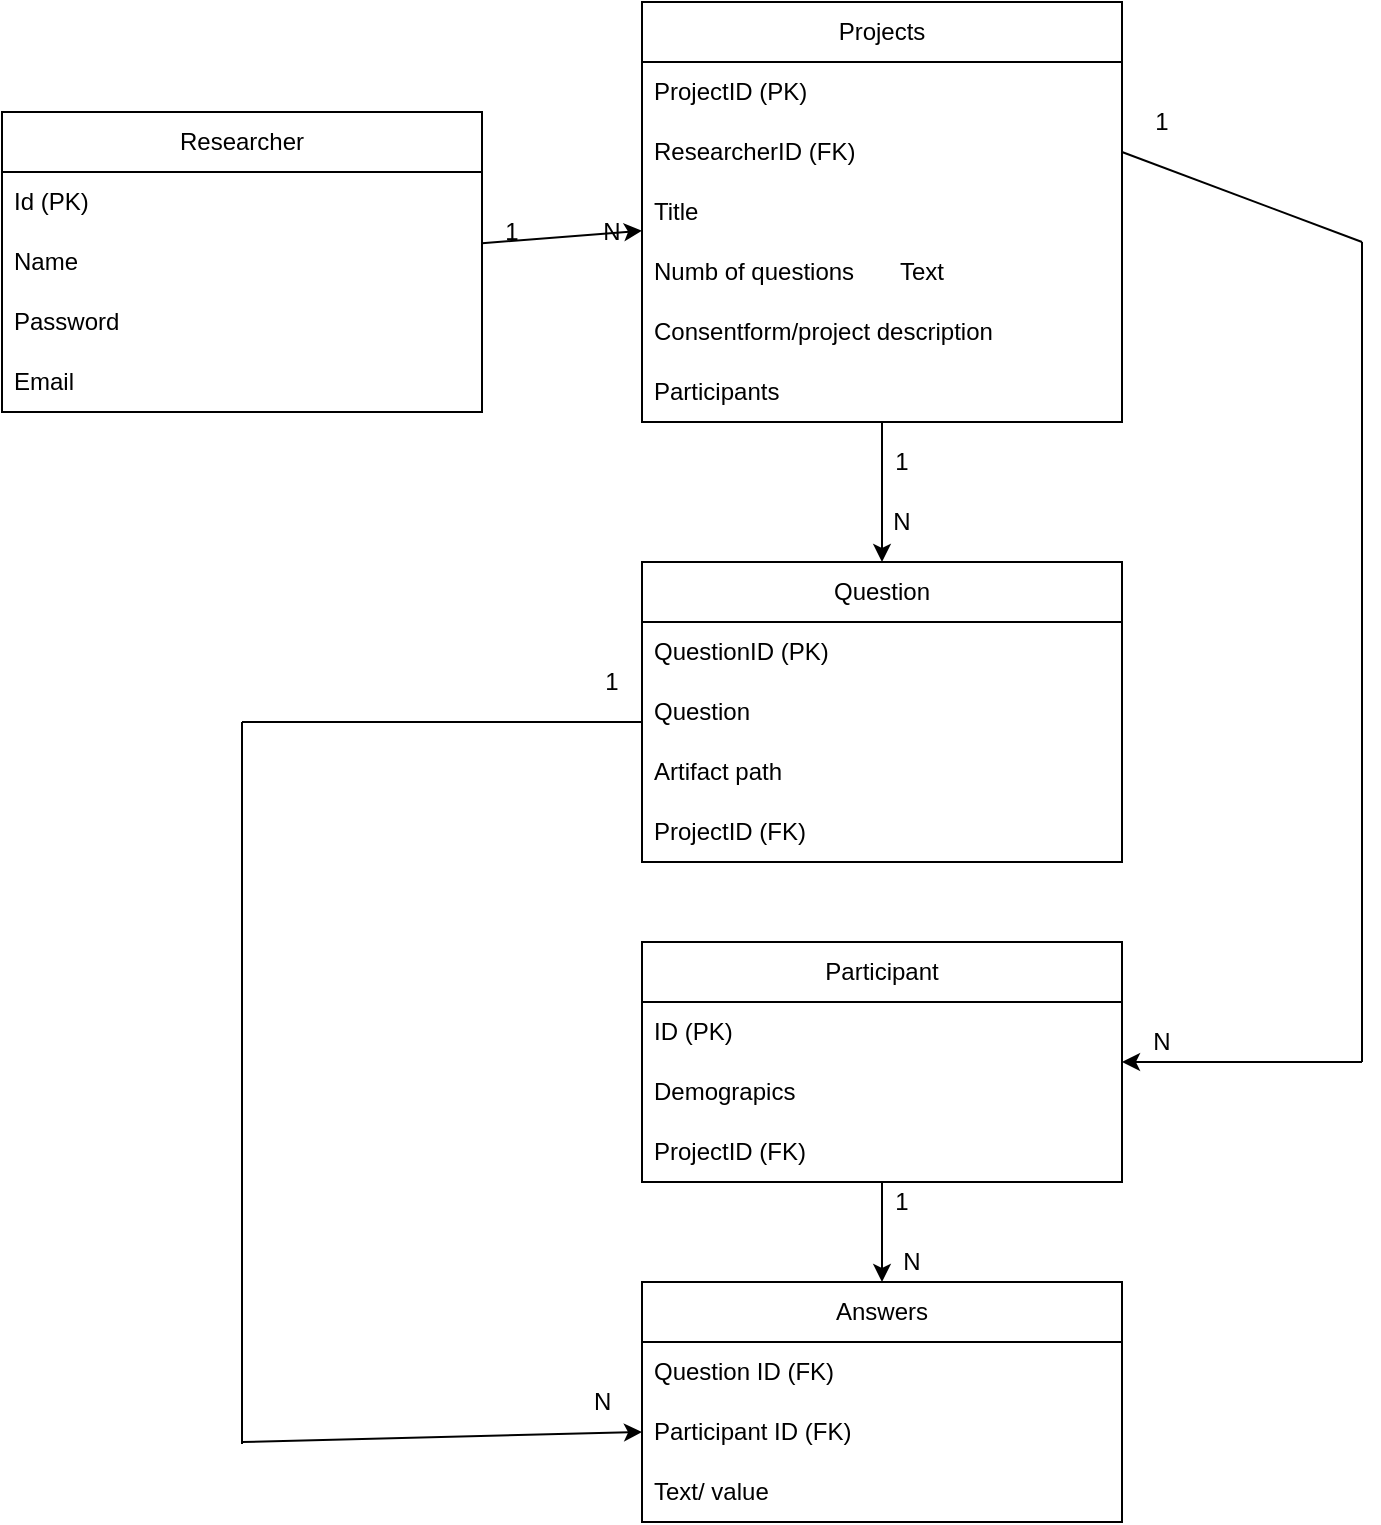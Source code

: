 <mxfile version="26.0.16">
  <diagram name="Page-1" id="7jMCciQGIIgqtoIeE3k6">
    <mxGraphModel dx="794" dy="507" grid="1" gridSize="10" guides="1" tooltips="1" connect="1" arrows="0" fold="1" page="1" pageScale="1" pageWidth="827" pageHeight="1169" math="0" shadow="0">
      <root>
        <mxCell id="0" />
        <mxCell id="1" parent="0" />
        <mxCell id="h1DkzrBck0zLgewMd4AX-2" value="Researcher" style="swimlane;fontStyle=0;childLayout=stackLayout;horizontal=1;startSize=30;horizontalStack=0;resizeParent=1;resizeParentMax=0;resizeLast=0;collapsible=1;marginBottom=0;whiteSpace=wrap;html=1;" vertex="1" parent="1">
          <mxGeometry x="40" y="95" width="240" height="150" as="geometry" />
        </mxCell>
        <mxCell id="h1DkzrBck0zLgewMd4AX-3" value="Id (PK)" style="text;strokeColor=none;fillColor=none;align=left;verticalAlign=middle;spacingLeft=4;spacingRight=4;overflow=hidden;points=[[0,0.5],[1,0.5]];portConstraint=eastwest;rotatable=0;whiteSpace=wrap;html=1;" vertex="1" parent="h1DkzrBck0zLgewMd4AX-2">
          <mxGeometry y="30" width="240" height="30" as="geometry" />
        </mxCell>
        <mxCell id="h1DkzrBck0zLgewMd4AX-4" value="Name" style="text;strokeColor=none;fillColor=none;align=left;verticalAlign=middle;spacingLeft=4;spacingRight=4;overflow=hidden;points=[[0,0.5],[1,0.5]];portConstraint=eastwest;rotatable=0;whiteSpace=wrap;html=1;" vertex="1" parent="h1DkzrBck0zLgewMd4AX-2">
          <mxGeometry y="60" width="240" height="30" as="geometry" />
        </mxCell>
        <mxCell id="h1DkzrBck0zLgewMd4AX-10" value="Password" style="text;strokeColor=none;fillColor=none;align=left;verticalAlign=middle;spacingLeft=4;spacingRight=4;overflow=hidden;points=[[0,0.5],[1,0.5]];portConstraint=eastwest;rotatable=0;whiteSpace=wrap;html=1;" vertex="1" parent="h1DkzrBck0zLgewMd4AX-2">
          <mxGeometry y="90" width="240" height="30" as="geometry" />
        </mxCell>
        <mxCell id="h1DkzrBck0zLgewMd4AX-5" value="Email" style="text;strokeColor=none;fillColor=none;align=left;verticalAlign=middle;spacingLeft=4;spacingRight=4;overflow=hidden;points=[[0,0.5],[1,0.5]];portConstraint=eastwest;rotatable=0;whiteSpace=wrap;html=1;" vertex="1" parent="h1DkzrBck0zLgewMd4AX-2">
          <mxGeometry y="120" width="240" height="30" as="geometry" />
        </mxCell>
        <mxCell id="h1DkzrBck0zLgewMd4AX-6" value="Projects" style="swimlane;fontStyle=0;childLayout=stackLayout;horizontal=1;startSize=30;horizontalStack=0;resizeParent=1;resizeParentMax=0;resizeLast=0;collapsible=1;marginBottom=0;whiteSpace=wrap;html=1;" vertex="1" parent="1">
          <mxGeometry x="360" y="40" width="240" height="210" as="geometry" />
        </mxCell>
        <mxCell id="h1DkzrBck0zLgewMd4AX-7" value="ProjectID (PK)" style="text;strokeColor=none;fillColor=none;align=left;verticalAlign=middle;spacingLeft=4;spacingRight=4;overflow=hidden;points=[[0,0.5],[1,0.5]];portConstraint=eastwest;rotatable=0;whiteSpace=wrap;html=1;" vertex="1" parent="h1DkzrBck0zLgewMd4AX-6">
          <mxGeometry y="30" width="240" height="30" as="geometry" />
        </mxCell>
        <mxCell id="h1DkzrBck0zLgewMd4AX-8" value="ResearcherID (FK)" style="text;strokeColor=none;fillColor=none;align=left;verticalAlign=middle;spacingLeft=4;spacingRight=4;overflow=hidden;points=[[0,0.5],[1,0.5]];portConstraint=eastwest;rotatable=0;whiteSpace=wrap;html=1;" vertex="1" parent="h1DkzrBck0zLgewMd4AX-6">
          <mxGeometry y="60" width="240" height="30" as="geometry" />
        </mxCell>
        <mxCell id="h1DkzrBck0zLgewMd4AX-16" value="Title" style="text;strokeColor=none;fillColor=none;align=left;verticalAlign=middle;spacingLeft=4;spacingRight=4;overflow=hidden;points=[[0,0.5],[1,0.5]];portConstraint=eastwest;rotatable=0;whiteSpace=wrap;html=1;" vertex="1" parent="h1DkzrBck0zLgewMd4AX-6">
          <mxGeometry y="90" width="240" height="30" as="geometry" />
        </mxCell>
        <mxCell id="h1DkzrBck0zLgewMd4AX-11" value="Numb of questions" style="text;strokeColor=none;fillColor=none;align=left;verticalAlign=middle;spacingLeft=4;spacingRight=4;overflow=hidden;points=[[0,0.5],[1,0.5]];portConstraint=eastwest;rotatable=0;whiteSpace=wrap;html=1;" vertex="1" parent="h1DkzrBck0zLgewMd4AX-6">
          <mxGeometry y="120" width="240" height="30" as="geometry" />
        </mxCell>
        <mxCell id="h1DkzrBck0zLgewMd4AX-61" value="Consentform/project description" style="text;strokeColor=none;fillColor=none;align=left;verticalAlign=middle;spacingLeft=4;spacingRight=4;overflow=hidden;points=[[0,0.5],[1,0.5]];portConstraint=eastwest;rotatable=0;whiteSpace=wrap;html=1;" vertex="1" parent="h1DkzrBck0zLgewMd4AX-6">
          <mxGeometry y="150" width="240" height="30" as="geometry" />
        </mxCell>
        <mxCell id="h1DkzrBck0zLgewMd4AX-9" value="Participants" style="text;strokeColor=none;fillColor=none;align=left;verticalAlign=middle;spacingLeft=4;spacingRight=4;overflow=hidden;points=[[0,0.5],[1,0.5]];portConstraint=eastwest;rotatable=0;whiteSpace=wrap;html=1;" vertex="1" parent="h1DkzrBck0zLgewMd4AX-6">
          <mxGeometry y="180" width="240" height="30" as="geometry" />
        </mxCell>
        <mxCell id="h1DkzrBck0zLgewMd4AX-12" value="Question" style="swimlane;fontStyle=0;childLayout=stackLayout;horizontal=1;startSize=30;horizontalStack=0;resizeParent=1;resizeParentMax=0;resizeLast=0;collapsible=1;marginBottom=0;whiteSpace=wrap;html=1;" vertex="1" parent="1">
          <mxGeometry x="360" y="320" width="240" height="150" as="geometry" />
        </mxCell>
        <mxCell id="h1DkzrBck0zLgewMd4AX-17" value="QuestionID (PK)" style="text;strokeColor=none;fillColor=none;align=left;verticalAlign=middle;spacingLeft=4;spacingRight=4;overflow=hidden;points=[[0,0.5],[1,0.5]];portConstraint=eastwest;rotatable=0;whiteSpace=wrap;html=1;" vertex="1" parent="h1DkzrBck0zLgewMd4AX-12">
          <mxGeometry y="30" width="240" height="30" as="geometry" />
        </mxCell>
        <mxCell id="h1DkzrBck0zLgewMd4AX-13" value="Question" style="text;strokeColor=none;fillColor=none;align=left;verticalAlign=middle;spacingLeft=4;spacingRight=4;overflow=hidden;points=[[0,0.5],[1,0.5]];portConstraint=eastwest;rotatable=0;whiteSpace=wrap;html=1;" vertex="1" parent="h1DkzrBck0zLgewMd4AX-12">
          <mxGeometry y="60" width="240" height="30" as="geometry" />
        </mxCell>
        <mxCell id="h1DkzrBck0zLgewMd4AX-14" value="Artifact path" style="text;strokeColor=none;fillColor=none;align=left;verticalAlign=middle;spacingLeft=4;spacingRight=4;overflow=hidden;points=[[0,0.5],[1,0.5]];portConstraint=eastwest;rotatable=0;whiteSpace=wrap;html=1;" vertex="1" parent="h1DkzrBck0zLgewMd4AX-12">
          <mxGeometry y="90" width="240" height="30" as="geometry" />
        </mxCell>
        <mxCell id="h1DkzrBck0zLgewMd4AX-15" value="ProjectID (FK)" style="text;strokeColor=none;fillColor=none;align=left;verticalAlign=middle;spacingLeft=4;spacingRight=4;overflow=hidden;points=[[0,0.5],[1,0.5]];portConstraint=eastwest;rotatable=0;whiteSpace=wrap;html=1;" vertex="1" parent="h1DkzrBck0zLgewMd4AX-12">
          <mxGeometry y="120" width="240" height="30" as="geometry" />
        </mxCell>
        <mxCell id="h1DkzrBck0zLgewMd4AX-18" value="Participant" style="swimlane;fontStyle=0;childLayout=stackLayout;horizontal=1;startSize=30;horizontalStack=0;resizeParent=1;resizeParentMax=0;resizeLast=0;collapsible=1;marginBottom=0;whiteSpace=wrap;html=1;" vertex="1" parent="1">
          <mxGeometry x="360" y="510" width="240" height="120" as="geometry" />
        </mxCell>
        <mxCell id="h1DkzrBck0zLgewMd4AX-19" value="ID (PK)" style="text;strokeColor=none;fillColor=none;align=left;verticalAlign=middle;spacingLeft=4;spacingRight=4;overflow=hidden;points=[[0,0.5],[1,0.5]];portConstraint=eastwest;rotatable=0;whiteSpace=wrap;html=1;" vertex="1" parent="h1DkzrBck0zLgewMd4AX-18">
          <mxGeometry y="30" width="240" height="30" as="geometry" />
        </mxCell>
        <mxCell id="h1DkzrBck0zLgewMd4AX-20" value="Demograpics" style="text;strokeColor=none;fillColor=none;align=left;verticalAlign=middle;spacingLeft=4;spacingRight=4;overflow=hidden;points=[[0,0.5],[1,0.5]];portConstraint=eastwest;rotatable=0;whiteSpace=wrap;html=1;" vertex="1" parent="h1DkzrBck0zLgewMd4AX-18">
          <mxGeometry y="60" width="240" height="30" as="geometry" />
        </mxCell>
        <mxCell id="h1DkzrBck0zLgewMd4AX-21" value="ProjectID (FK)" style="text;strokeColor=none;fillColor=none;align=left;verticalAlign=middle;spacingLeft=4;spacingRight=4;overflow=hidden;points=[[0,0.5],[1,0.5]];portConstraint=eastwest;rotatable=0;whiteSpace=wrap;html=1;" vertex="1" parent="h1DkzrBck0zLgewMd4AX-18">
          <mxGeometry y="90" width="240" height="30" as="geometry" />
        </mxCell>
        <mxCell id="h1DkzrBck0zLgewMd4AX-22" value="Answers" style="swimlane;fontStyle=0;childLayout=stackLayout;horizontal=1;startSize=30;horizontalStack=0;resizeParent=1;resizeParentMax=0;resizeLast=0;collapsible=1;marginBottom=0;whiteSpace=wrap;html=1;" vertex="1" parent="1">
          <mxGeometry x="360" y="680" width="240" height="120" as="geometry" />
        </mxCell>
        <mxCell id="h1DkzrBck0zLgewMd4AX-24" value="Question ID (FK)" style="text;strokeColor=none;fillColor=none;align=left;verticalAlign=middle;spacingLeft=4;spacingRight=4;overflow=hidden;points=[[0,0.5],[1,0.5]];portConstraint=eastwest;rotatable=0;whiteSpace=wrap;html=1;" vertex="1" parent="h1DkzrBck0zLgewMd4AX-22">
          <mxGeometry y="30" width="240" height="30" as="geometry" />
        </mxCell>
        <mxCell id="h1DkzrBck0zLgewMd4AX-26" value="Participant ID (FK)" style="text;strokeColor=none;fillColor=none;align=left;verticalAlign=middle;spacingLeft=4;spacingRight=4;overflow=hidden;points=[[0,0.5],[1,0.5]];portConstraint=eastwest;rotatable=0;whiteSpace=wrap;html=1;" vertex="1" parent="h1DkzrBck0zLgewMd4AX-22">
          <mxGeometry y="60" width="240" height="30" as="geometry" />
        </mxCell>
        <mxCell id="h1DkzrBck0zLgewMd4AX-25" value="Text/ value" style="text;strokeColor=none;fillColor=none;align=left;verticalAlign=middle;spacingLeft=4;spacingRight=4;overflow=hidden;points=[[0,0.5],[1,0.5]];portConstraint=eastwest;rotatable=0;whiteSpace=wrap;html=1;" vertex="1" parent="h1DkzrBck0zLgewMd4AX-22">
          <mxGeometry y="90" width="240" height="30" as="geometry" />
        </mxCell>
        <mxCell id="h1DkzrBck0zLgewMd4AX-27" value="" style="endArrow=classic;html=1;rounded=0;" edge="1" parent="1" source="h1DkzrBck0zLgewMd4AX-2" target="h1DkzrBck0zLgewMd4AX-6">
          <mxGeometry width="50" height="50" relative="1" as="geometry">
            <mxPoint x="290" y="280" as="sourcePoint" />
            <mxPoint x="340" y="230" as="targetPoint" />
          </mxGeometry>
        </mxCell>
        <mxCell id="h1DkzrBck0zLgewMd4AX-28" value="" style="endArrow=classic;html=1;rounded=0;" edge="1" parent="1" source="h1DkzrBck0zLgewMd4AX-6" target="h1DkzrBck0zLgewMd4AX-12">
          <mxGeometry width="50" height="50" relative="1" as="geometry">
            <mxPoint x="410" y="360" as="sourcePoint" />
            <mxPoint x="460" y="310" as="targetPoint" />
          </mxGeometry>
        </mxCell>
        <mxCell id="h1DkzrBck0zLgewMd4AX-30" value="" style="endArrow=classic;html=1;rounded=0;" edge="1" parent="1" target="h1DkzrBck0zLgewMd4AX-18">
          <mxGeometry width="50" height="50" relative="1" as="geometry">
            <mxPoint x="720" y="570" as="sourcePoint" />
            <mxPoint x="460" y="350" as="targetPoint" />
          </mxGeometry>
        </mxCell>
        <mxCell id="h1DkzrBck0zLgewMd4AX-31" value="" style="endArrow=none;html=1;rounded=0;" edge="1" parent="1">
          <mxGeometry width="50" height="50" relative="1" as="geometry">
            <mxPoint x="720" y="570" as="sourcePoint" />
            <mxPoint x="720" y="160" as="targetPoint" />
          </mxGeometry>
        </mxCell>
        <mxCell id="h1DkzrBck0zLgewMd4AX-33" value="" style="endArrow=none;html=1;rounded=0;entryX=1;entryY=0.5;entryDx=0;entryDy=0;" edge="1" parent="1" target="h1DkzrBck0zLgewMd4AX-8">
          <mxGeometry width="50" height="50" relative="1" as="geometry">
            <mxPoint x="720" y="160" as="sourcePoint" />
            <mxPoint x="520" y="260" as="targetPoint" />
          </mxGeometry>
        </mxCell>
        <mxCell id="h1DkzrBck0zLgewMd4AX-34" value="" style="endArrow=classic;html=1;rounded=0;" edge="1" parent="1" source="h1DkzrBck0zLgewMd4AX-18" target="h1DkzrBck0zLgewMd4AX-22">
          <mxGeometry width="50" height="50" relative="1" as="geometry">
            <mxPoint x="470" y="730" as="sourcePoint" />
            <mxPoint x="520" y="680" as="targetPoint" />
          </mxGeometry>
        </mxCell>
        <mxCell id="h1DkzrBck0zLgewMd4AX-36" value="" style="endArrow=none;html=1;rounded=0;" edge="1" parent="1">
          <mxGeometry width="50" height="50" relative="1" as="geometry">
            <mxPoint x="160" y="400" as="sourcePoint" />
            <mxPoint x="360" y="400" as="targetPoint" />
          </mxGeometry>
        </mxCell>
        <mxCell id="h1DkzrBck0zLgewMd4AX-37" value="" style="endArrow=none;html=1;rounded=0;" edge="1" parent="1">
          <mxGeometry width="50" height="50" relative="1" as="geometry">
            <mxPoint x="160" y="760.988" as="sourcePoint" />
            <mxPoint x="160" y="400" as="targetPoint" />
          </mxGeometry>
        </mxCell>
        <mxCell id="h1DkzrBck0zLgewMd4AX-38" value="" style="endArrow=classic;html=1;rounded=0;entryX=0;entryY=0.5;entryDx=0;entryDy=0;" edge="1" parent="1" target="h1DkzrBck0zLgewMd4AX-26">
          <mxGeometry width="50" height="50" relative="1" as="geometry">
            <mxPoint x="160" y="760" as="sourcePoint" />
            <mxPoint x="330" y="650" as="targetPoint" />
          </mxGeometry>
        </mxCell>
        <mxCell id="h1DkzrBck0zLgewMd4AX-39" value="1" style="text;html=1;align=center;verticalAlign=middle;whiteSpace=wrap;rounded=0;" vertex="1" parent="1">
          <mxGeometry x="290" y="150" width="10" height="10" as="geometry" />
        </mxCell>
        <mxCell id="h1DkzrBck0zLgewMd4AX-40" value="N" style="text;html=1;align=center;verticalAlign=middle;whiteSpace=wrap;rounded=0;" vertex="1" parent="1">
          <mxGeometry x="340" y="150" width="10" height="10" as="geometry" />
        </mxCell>
        <mxCell id="h1DkzrBck0zLgewMd4AX-41" value="1" style="text;html=1;align=center;verticalAlign=middle;whiteSpace=wrap;rounded=0;" vertex="1" parent="1">
          <mxGeometry x="480" y="260" width="20" height="20" as="geometry" />
        </mxCell>
        <mxCell id="h1DkzrBck0zLgewMd4AX-42" value="N" style="text;html=1;align=center;verticalAlign=middle;whiteSpace=wrap;rounded=0;" vertex="1" parent="1">
          <mxGeometry x="480" y="290" width="20" height="20" as="geometry" />
        </mxCell>
        <mxCell id="h1DkzrBck0zLgewMd4AX-43" value="Text" style="text;html=1;align=center;verticalAlign=middle;whiteSpace=wrap;rounded=0;" vertex="1" parent="1">
          <mxGeometry x="470" y="160" width="60" height="30" as="geometry" />
        </mxCell>
        <mxCell id="h1DkzrBck0zLgewMd4AX-44" value="1" style="text;html=1;align=center;verticalAlign=middle;whiteSpace=wrap;rounded=0;" vertex="1" parent="1">
          <mxGeometry x="610" y="90" width="20" height="20" as="geometry" />
        </mxCell>
        <mxCell id="h1DkzrBck0zLgewMd4AX-46" value="N" style="text;html=1;align=center;verticalAlign=middle;whiteSpace=wrap;rounded=0;" vertex="1" parent="1">
          <mxGeometry x="610" y="550" width="20" height="20" as="geometry" />
        </mxCell>
        <mxCell id="h1DkzrBck0zLgewMd4AX-47" value="1" style="text;html=1;align=center;verticalAlign=middle;whiteSpace=wrap;rounded=0;" vertex="1" parent="1">
          <mxGeometry x="480" y="630" width="20" height="20" as="geometry" />
        </mxCell>
        <mxCell id="h1DkzrBck0zLgewMd4AX-48" value="N" style="text;html=1;align=center;verticalAlign=middle;whiteSpace=wrap;rounded=0;" vertex="1" parent="1">
          <mxGeometry x="490" y="660" width="10" height="20" as="geometry" />
        </mxCell>
        <mxCell id="h1DkzrBck0zLgewMd4AX-50" value="1" style="text;html=1;align=center;verticalAlign=middle;whiteSpace=wrap;rounded=0;" vertex="1" parent="1">
          <mxGeometry x="335" y="370" width="20" height="20" as="geometry" />
        </mxCell>
        <mxCell id="h1DkzrBck0zLgewMd4AX-52" value="N" style="text;strokeColor=none;fillColor=none;align=left;verticalAlign=middle;spacingLeft=4;spacingRight=4;overflow=hidden;points=[[0,0.5],[1,0.5]];portConstraint=eastwest;rotatable=0;whiteSpace=wrap;html=1;" vertex="1" parent="1">
          <mxGeometry x="330" y="730" width="20" height="20" as="geometry" />
        </mxCell>
      </root>
    </mxGraphModel>
  </diagram>
</mxfile>
